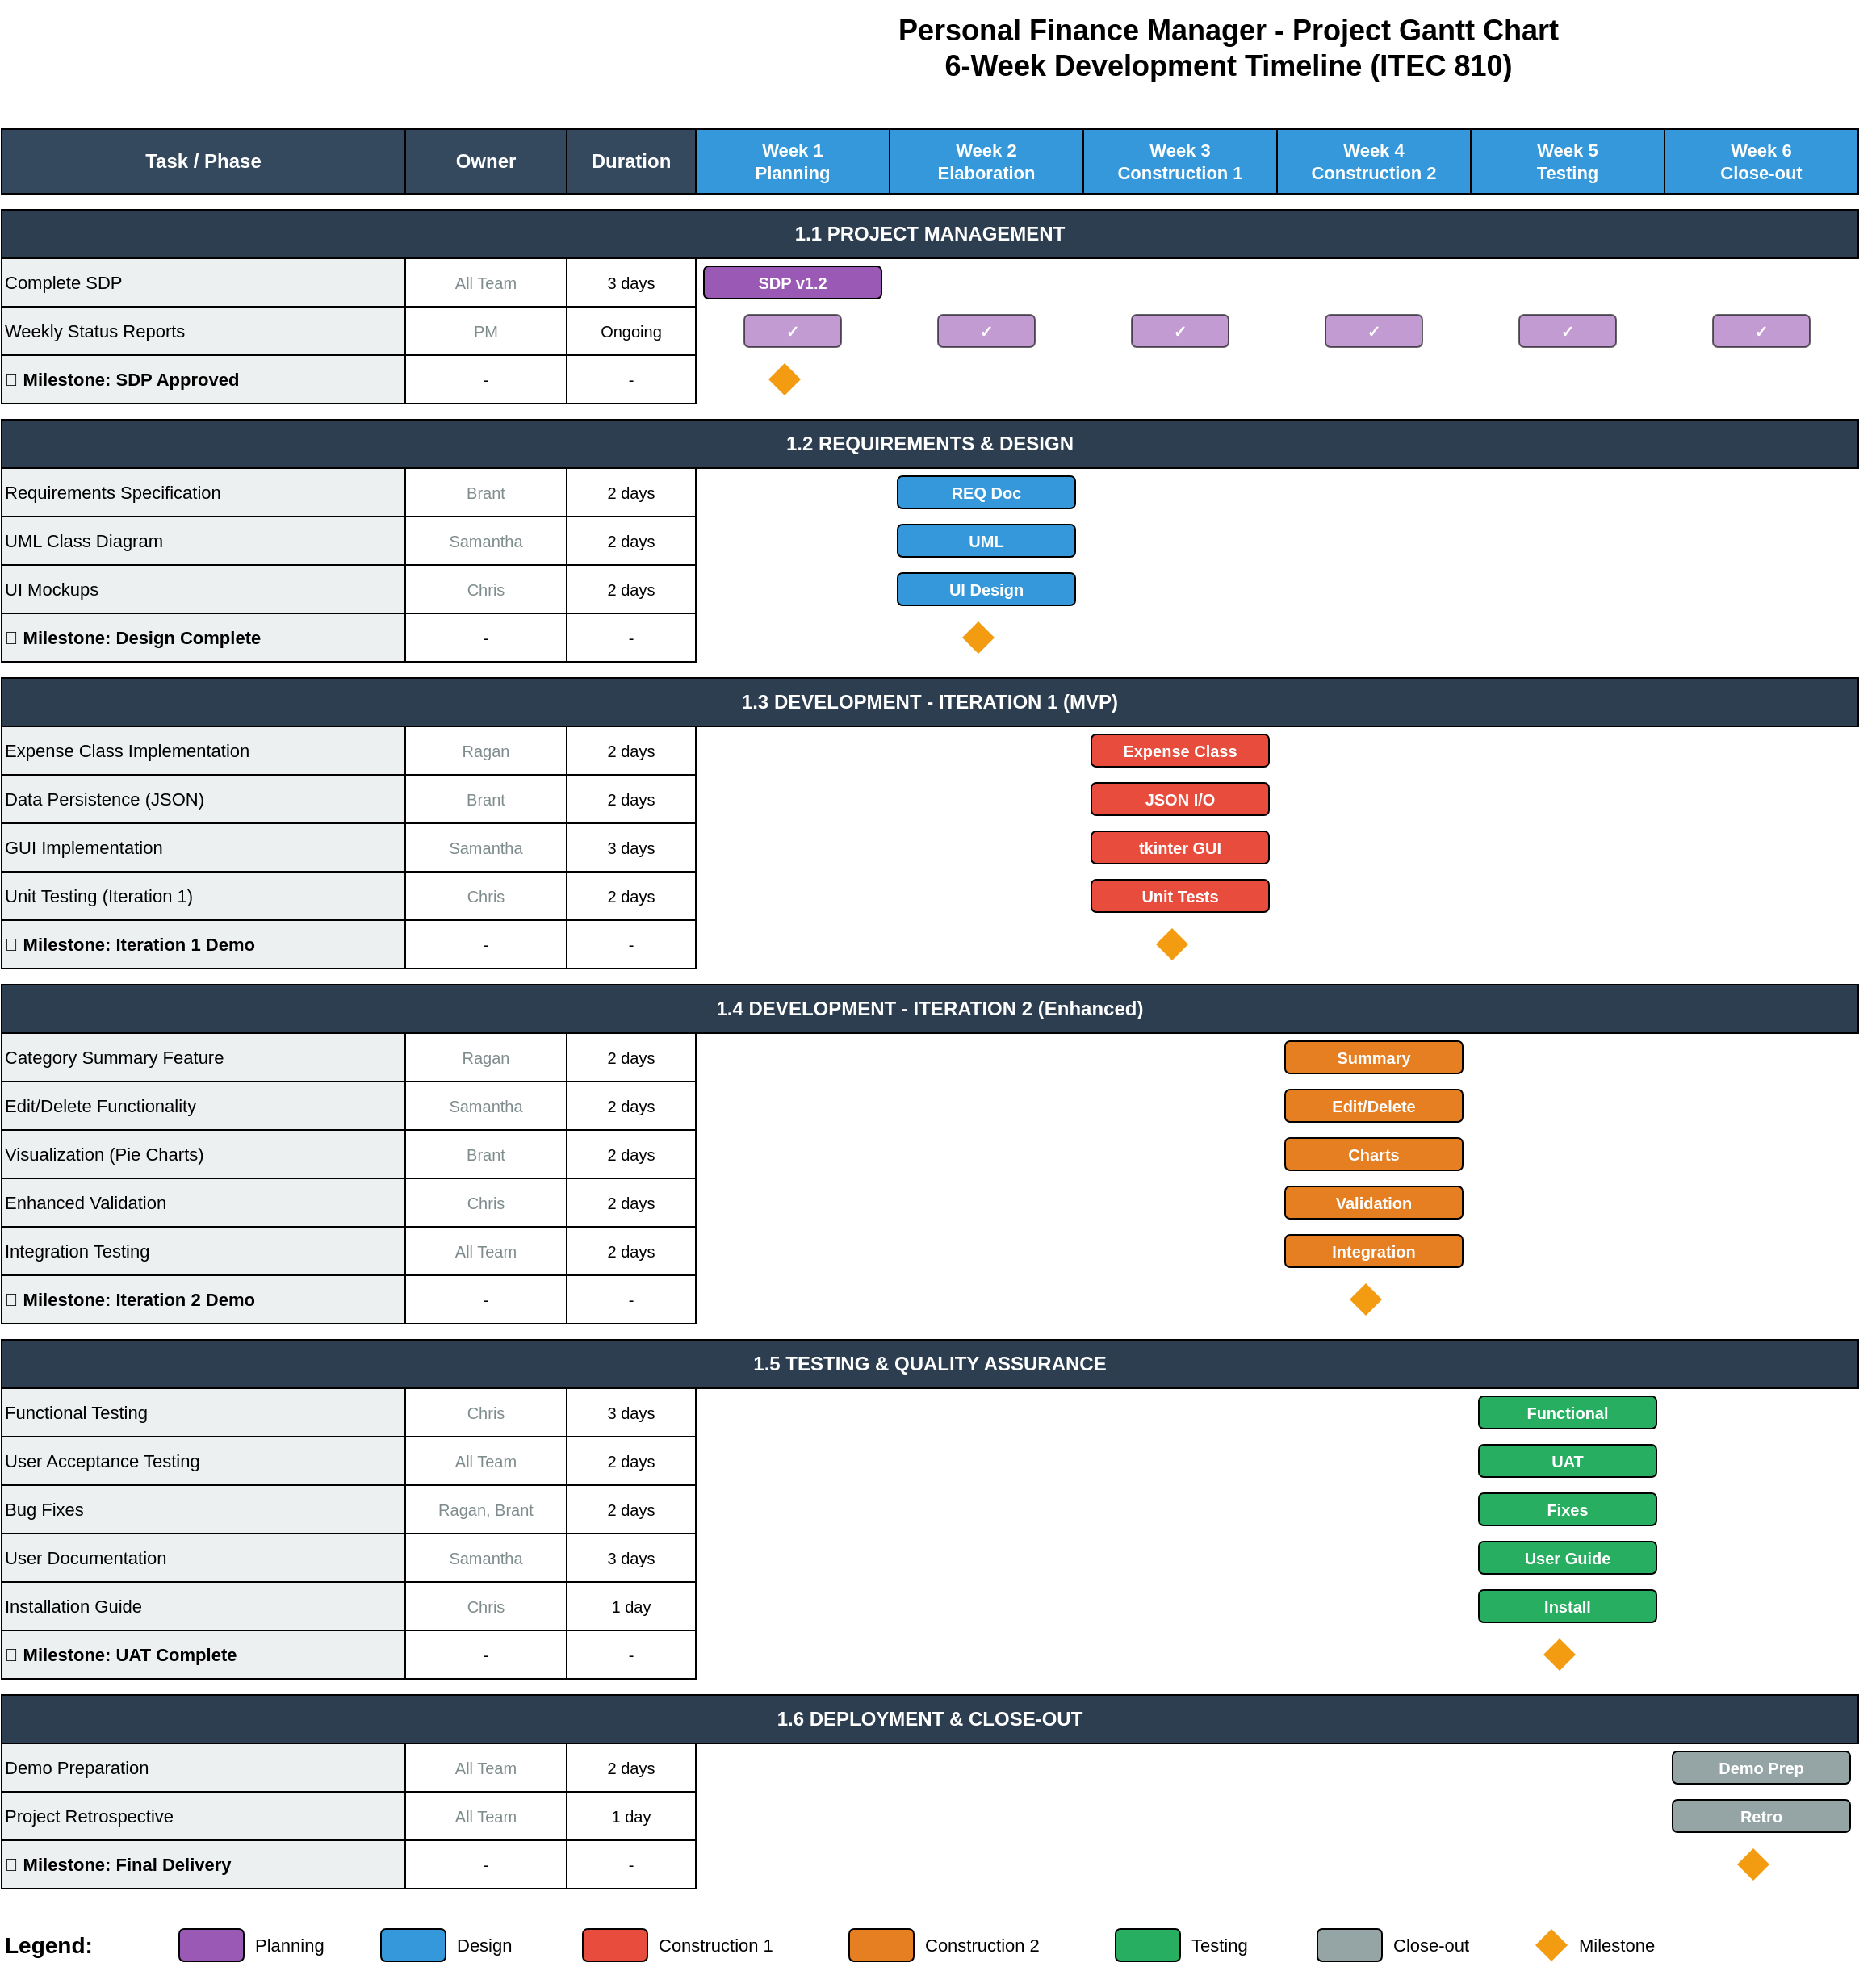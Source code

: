 <mxfile version="21.0.0" type="device">
  <diagram name="Gantt Chart" id="gantt">
    <mxGraphModel dx="1422" dy="794" grid="1" gridSize="10" guides="1" tooltips="1" connect="1" arrows="1" fold="1" page="1" pageScale="1" pageWidth="1600" pageHeight="1200" math="0" shadow="0">
      <root>
        <mxCell id="0"/>
        <mxCell id="1" parent="0"/>
        
        <!-- Title -->
        <mxCell id="title" value="Personal Finance Manager - Project Gantt Chart&#xa;6-Week Development Timeline (ITEC 810)" style="text;html=1;strokeColor=none;fillColor=none;align=center;verticalAlign=middle;whiteSpace=wrap;rounded=0;fontSize=18;fontStyle=1" vertex="1" parent="1">
          <mxGeometry x="400" y="20" width="800" height="60" as="geometry"/>
        </mxCell>

        <!-- Column Headers -->
        <mxCell id="header_task" value="Task / Phase" style="rounded=0;whiteSpace=wrap;html=1;fillColor=#34495e;fontColor=#ffffff;fontStyle=1;fontSize=12;" vertex="1" parent="1">
          <mxGeometry x="40" y="100" width="250" height="40" as="geometry"/>
        </mxCell>
        <mxCell id="header_owner" value="Owner" style="rounded=0;whiteSpace=wrap;html=1;fillColor=#34495e;fontColor=#ffffff;fontStyle=1;fontSize=12;" vertex="1" parent="1">
          <mxGeometry x="290" y="100" width="100" height="40" as="geometry"/>
        </mxCell>
        <mxCell id="header_duration" value="Duration" style="rounded=0;whiteSpace=wrap;html=1;fillColor=#34495e;fontColor=#ffffff;fontStyle=1;fontSize=12;" vertex="1" parent="1">
          <mxGeometry x="390" y="100" width="80" height="40" as="geometry"/>
        </mxCell>
        <mxCell id="header_w1" value="Week 1&#xa;Planning" style="rounded=0;whiteSpace=wrap;html=1;fillColor=#3498db;fontColor=#ffffff;fontStyle=1;fontSize=11;" vertex="1" parent="1">
          <mxGeometry x="470" y="100" width="120" height="40" as="geometry"/>
        </mxCell>
        <mxCell id="header_w2" value="Week 2&#xa;Elaboration" style="rounded=0;whiteSpace=wrap;html=1;fillColor=#3498db;fontColor=#ffffff;fontStyle=1;fontSize=11;" vertex="1" parent="1">
          <mxGeometry x="590" y="100" width="120" height="40" as="geometry"/>
        </mxCell>
        <mxCell id="header_w3" value="Week 3&#xa;Construction 1" style="rounded=0;whiteSpace=wrap;html=1;fillColor=#3498db;fontColor=#ffffff;fontStyle=1;fontSize=11;" vertex="1" parent="1">
          <mxGeometry x="710" y="100" width="120" height="40" as="geometry"/>
        </mxCell>
        <mxCell id="header_w4" value="Week 4&#xa;Construction 2" style="rounded=0;whiteSpace=wrap;html=1;fillColor=#3498db;fontColor=#ffffff;fontStyle=1;fontSize=11;" vertex="1" parent="1">
          <mxGeometry x="830" y="100" width="120" height="40" as="geometry"/>
        </mxCell>
        <mxCell id="header_w5" value="Week 5&#xa;Testing" style="rounded=0;whiteSpace=wrap;html=1;fillColor=#3498db;fontColor=#ffffff;fontStyle=1;fontSize=11;" vertex="1" parent="1">
          <mxGeometry x="950" y="100" width="120" height="40" as="geometry"/>
        </mxCell>
        <mxCell id="header_w6" value="Week 6&#xa;Close-out" style="rounded=0;whiteSpace=wrap;html=1;fillColor=#3498db;fontColor=#ffffff;fontStyle=1;fontSize=11;" vertex="1" parent="1">
          <mxGeometry x="1070" y="100" width="120" height="40" as="geometry"/>
        </mxCell>

        <!-- PHASE 1: PROJECT MANAGEMENT -->
        <mxCell id="phase1" value="1.1 PROJECT MANAGEMENT" style="rounded=0;whiteSpace=wrap;html=1;fillColor=#2c3e50;fontColor=#ffffff;fontStyle=1;fontSize=12;" vertex="1" parent="1">
          <mxGeometry x="40" y="150" width="1150" height="30" as="geometry"/>
        </mxCell>

        <!-- Complete SDP -->
        <mxCell id="task_sdp_name" value="Complete SDP" style="rounded=0;whiteSpace=wrap;html=1;fillColor=#ecf0f1;align=left;fontSize=11;" vertex="1" parent="1">
          <mxGeometry x="40" y="180" width="250" height="30" as="geometry"/>
        </mxCell>
        <mxCell id="task_sdp_owner" value="All Team" style="rounded=0;whiteSpace=wrap;html=1;fillColor=#ffffff;fontSize=10;fontColor=#7f8c8d;" vertex="1" parent="1">
          <mxGeometry x="290" y="180" width="100" height="30" as="geometry"/>
        </mxCell>
        <mxCell id="task_sdp_duration" value="3 days" style="rounded=0;whiteSpace=wrap;html=1;fillColor=#ffffff;fontSize=10;" vertex="1" parent="1">
          <mxGeometry x="390" y="180" width="80" height="30" as="geometry"/>
        </mxCell>
        <mxCell id="task_sdp_bar" value="SDP v1.2" style="rounded=1;whiteSpace=wrap;html=1;fillColor=#9b59b6;fontColor=#ffffff;fontStyle=1;fontSize=10;" vertex="1" parent="1">
          <mxGeometry x="475" y="185" width="110" height="20" as="geometry"/>
        </mxCell>

        <!-- Weekly Status Reports -->
        <mxCell id="task_status_name" value="Weekly Status Reports" style="rounded=0;whiteSpace=wrap;html=1;fillColor=#ecf0f1;align=left;fontSize=11;" vertex="1" parent="1">
          <mxGeometry x="40" y="210" width="250" height="30" as="geometry"/>
        </mxCell>
        <mxCell id="task_status_owner" value="PM" style="rounded=0;whiteSpace=wrap;html=1;fillColor=#ffffff;fontSize=10;fontColor=#7f8c8d;" vertex="1" parent="1">
          <mxGeometry x="290" y="210" width="100" height="30" as="geometry"/>
        </mxCell>
        <mxCell id="task_status_duration" value="Ongoing" style="rounded=0;whiteSpace=wrap;html=1;fillColor=#ffffff;fontSize=10;" vertex="1" parent="1">
          <mxGeometry x="390" y="210" width="80" height="30" as="geometry"/>
        </mxCell>
        <mxCell id="task_status_bar1" value="✓" style="rounded=1;whiteSpace=wrap;html=1;fillColor=#9b59b6;fontColor=#ffffff;fontStyle=1;fontSize=10;opacity=60;" vertex="1" parent="1">
          <mxGeometry x="500" y="215" width="60" height="20" as="geometry"/>
        </mxCell>
        <mxCell id="task_status_bar2" value="✓" style="rounded=1;whiteSpace=wrap;html=1;fillColor=#9b59b6;fontColor=#ffffff;fontStyle=1;fontSize=10;opacity=60;" vertex="1" parent="1">
          <mxGeometry x="620" y="215" width="60" height="20" as="geometry"/>
        </mxCell>
        <mxCell id="task_status_bar3" value="✓" style="rounded=1;whiteSpace=wrap;html=1;fillColor=#9b59b6;fontColor=#ffffff;fontStyle=1;fontSize=10;opacity=60;" vertex="1" parent="1">
          <mxGeometry x="740" y="215" width="60" height="20" as="geometry"/>
        </mxCell>
        <mxCell id="task_status_bar4" value="✓" style="rounded=1;whiteSpace=wrap;html=1;fillColor=#9b59b6;fontColor=#ffffff;fontStyle=1;fontSize=10;opacity=60;" vertex="1" parent="1">
          <mxGeometry x="860" y="215" width="60" height="20" as="geometry"/>
        </mxCell>
        <mxCell id="task_status_bar5" value="✓" style="rounded=1;whiteSpace=wrap;html=1;fillColor=#9b59b6;fontColor=#ffffff;fontStyle=1;fontSize=10;opacity=60;" vertex="1" parent="1">
          <mxGeometry x="980" y="215" width="60" height="20" as="geometry"/>
        </mxCell>
        <mxCell id="task_status_bar6" value="✓" style="rounded=1;whiteSpace=wrap;html=1;fillColor=#9b59b6;fontColor=#ffffff;fontStyle=1;fontSize=10;opacity=60;" vertex="1" parent="1">
          <mxGeometry x="1100" y="215" width="60" height="20" as="geometry"/>
        </mxCell>

        <!-- Milestone: SDP Approved -->
        <mxCell id="milestone1_name" value="🔶 Milestone: SDP Approved" style="rounded=0;whiteSpace=wrap;html=1;fillColor=#ecf0f1;align=left;fontSize=11;fontStyle=1;" vertex="1" parent="1">
          <mxGeometry x="40" y="240" width="250" height="30" as="geometry"/>
        </mxCell>
        <mxCell id="milestone1_owner" value="-" style="rounded=0;whiteSpace=wrap;html=1;fillColor=#ffffff;fontSize=10;" vertex="1" parent="1">
          <mxGeometry x="290" y="240" width="100" height="30" as="geometry"/>
        </mxCell>
        <mxCell id="milestone1_duration" value="-" style="rounded=0;whiteSpace=wrap;html=1;fillColor=#ffffff;fontSize=10;" vertex="1" parent="1">
          <mxGeometry x="390" y="240" width="80" height="30" as="geometry"/>
        </mxCell>
        <mxCell id="milestone1_diamond" value="" style="rhombus;whiteSpace=wrap;html=1;fillColor=#f39c12;strokeColor=none;" vertex="1" parent="1">
          <mxGeometry x="515" y="245" width="20" height="20" as="geometry"/>
        </mxCell>

        <!-- PHASE 2: REQUIREMENTS & DESIGN -->
        <mxCell id="phase2" value="1.2 REQUIREMENTS &amp; DESIGN" style="rounded=0;whiteSpace=wrap;html=1;fillColor=#2c3e50;fontColor=#ffffff;fontStyle=1;fontSize=12;" vertex="1" parent="1">
          <mxGeometry x="40" y="280" width="1150" height="30" as="geometry"/>
        </mxCell>

        <!-- Requirements Specification -->
        <mxCell id="task_req_name" value="Requirements Specification" style="rounded=0;whiteSpace=wrap;html=1;fillColor=#ecf0f1;align=left;fontSize=11;" vertex="1" parent="1">
          <mxGeometry x="40" y="310" width="250" height="30" as="geometry"/>
        </mxCell>
        <mxCell id="task_req_owner" value="Brant" style="rounded=0;whiteSpace=wrap;html=1;fillColor=#ffffff;fontSize=10;fontColor=#7f8c8d;" vertex="1" parent="1">
          <mxGeometry x="290" y="310" width="100" height="30" as="geometry"/>
        </mxCell>
        <mxCell id="task_req_duration" value="2 days" style="rounded=0;whiteSpace=wrap;html=1;fillColor=#ffffff;fontSize=10;" vertex="1" parent="1">
          <mxGeometry x="390" y="310" width="80" height="30" as="geometry"/>
        </mxCell>
        <mxCell id="task_req_bar" value="REQ Doc" style="rounded=1;whiteSpace=wrap;html=1;fillColor=#3498db;fontColor=#ffffff;fontStyle=1;fontSize=10;" vertex="1" parent="1">
          <mxGeometry x="595" y="315" width="110" height="20" as="geometry"/>
        </mxCell>

        <!-- UML Class Diagram -->
        <mxCell id="task_uml_name" value="UML Class Diagram" style="rounded=0;whiteSpace=wrap;html=1;fillColor=#ecf0f1;align=left;fontSize=11;" vertex="1" parent="1">
          <mxGeometry x="40" y="340" width="250" height="30" as="geometry"/>
        </mxCell>
        <mxCell id="task_uml_owner" value="Samantha" style="rounded=0;whiteSpace=wrap;html=1;fillColor=#ffffff;fontSize=10;fontColor=#7f8c8d;" vertex="1" parent="1">
          <mxGeometry x="290" y="340" width="100" height="30" as="geometry"/>
        </mxCell>
        <mxCell id="task_uml_duration" value="2 days" style="rounded=0;whiteSpace=wrap;html=1;fillColor=#ffffff;fontSize=10;" vertex="1" parent="1">
          <mxGeometry x="390" y="340" width="80" height="30" as="geometry"/>
        </mxCell>
        <mxCell id="task_uml_bar" value="UML" style="rounded=1;whiteSpace=wrap;html=1;fillColor=#3498db;fontColor=#ffffff;fontStyle=1;fontSize=10;" vertex="1" parent="1">
          <mxGeometry x="595" y="345" width="110" height="20" as="geometry"/>
        </mxCell>

        <!-- UI Mockups -->
        <mxCell id="task_ui_name" value="UI Mockups" style="rounded=0;whiteSpace=wrap;html=1;fillColor=#ecf0f1;align=left;fontSize=11;" vertex="1" parent="1">
          <mxGeometry x="40" y="370" width="250" height="30" as="geometry"/>
        </mxCell>
        <mxCell id="task_ui_owner" value="Chris" style="rounded=0;whiteSpace=wrap;html=1;fillColor=#ffffff;fontSize=10;fontColor=#7f8c8d;" vertex="1" parent="1">
          <mxGeometry x="290" y="370" width="100" height="30" as="geometry"/>
        </mxCell>
        <mxCell id="task_ui_duration" value="2 days" style="rounded=0;whiteSpace=wrap;html=1;fillColor=#ffffff;fontSize=10;" vertex="1" parent="1">
          <mxGeometry x="390" y="370" width="80" height="30" as="geometry"/>
        </mxCell>
        <mxCell id="task_ui_bar" value="UI Design" style="rounded=1;whiteSpace=wrap;html=1;fillColor=#3498db;fontColor=#ffffff;fontStyle=1;fontSize=10;" vertex="1" parent="1">
          <mxGeometry x="595" y="375" width="110" height="20" as="geometry"/>
        </mxCell>

        <!-- Milestone: Design Complete -->
        <mxCell id="milestone2_name" value="🔶 Milestone: Design Complete" style="rounded=0;whiteSpace=wrap;html=1;fillColor=#ecf0f1;align=left;fontSize=11;fontStyle=1;" vertex="1" parent="1">
          <mxGeometry x="40" y="400" width="250" height="30" as="geometry"/>
        </mxCell>
        <mxCell id="milestone2_owner" value="-" style="rounded=0;whiteSpace=wrap;html=1;fillColor=#ffffff;fontSize=10;" vertex="1" parent="1">
          <mxGeometry x="290" y="400" width="100" height="30" as="geometry"/>
        </mxCell>
        <mxCell id="milestone2_duration" value="-" style="rounded=0;whiteSpace=wrap;html=1;fillColor=#ffffff;fontSize=10;" vertex="1" parent="1">
          <mxGeometry x="390" y="400" width="80" height="30" as="geometry"/>
        </mxCell>
        <mxCell id="milestone2_diamond" value="" style="rhombus;whiteSpace=wrap;html=1;fillColor=#f39c12;strokeColor=none;" vertex="1" parent="1">
          <mxGeometry x="635" y="405" width="20" height="20" as="geometry"/>
        </mxCell>

        <!-- PHASE 3: CONSTRUCTION 1 -->
        <mxCell id="phase3" value="1.3 DEVELOPMENT - ITERATION 1 (MVP)" style="rounded=0;whiteSpace=wrap;html=1;fillColor=#2c3e50;fontColor=#ffffff;fontStyle=1;fontSize=12;" vertex="1" parent="1">
          <mxGeometry x="40" y="440" width="1150" height="30" as="geometry"/>
        </mxCell>

        <!-- Expense Class -->
        <mxCell id="task_expense_name" value="Expense Class Implementation" style="rounded=0;whiteSpace=wrap;html=1;fillColor=#ecf0f1;align=left;fontSize=11;" vertex="1" parent="1">
          <mxGeometry x="40" y="470" width="250" height="30" as="geometry"/>
        </mxCell>
        <mxCell id="task_expense_owner" value="Ragan" style="rounded=0;whiteSpace=wrap;html=1;fillColor=#ffffff;fontSize=10;fontColor=#7f8c8d;" vertex="1" parent="1">
          <mxGeometry x="290" y="470" width="100" height="30" as="geometry"/>
        </mxCell>
        <mxCell id="task_expense_duration" value="2 days" style="rounded=0;whiteSpace=wrap;html=1;fillColor=#ffffff;fontSize=10;" vertex="1" parent="1">
          <mxGeometry x="390" y="470" width="80" height="30" as="geometry"/>
        </mxCell>
        <mxCell id="task_expense_bar" value="Expense Class" style="rounded=1;whiteSpace=wrap;html=1;fillColor=#e74c3c;fontColor=#ffffff;fontStyle=1;fontSize=10;" vertex="1" parent="1">
          <mxGeometry x="715" y="475" width="110" height="20" as="geometry"/>
        </mxCell>

        <!-- Data Persistence -->
        <mxCell id="task_json_name" value="Data Persistence (JSON)" style="rounded=0;whiteSpace=wrap;html=1;fillColor=#ecf0f1;align=left;fontSize=11;" vertex="1" parent="1">
          <mxGeometry x="40" y="500" width="250" height="30" as="geometry"/>
        </mxCell>
        <mxCell id="task_json_owner" value="Brant" style="rounded=0;whiteSpace=wrap;html=1;fillColor=#ffffff;fontSize=10;fontColor=#7f8c8d;" vertex="1" parent="1">
          <mxGeometry x="290" y="500" width="100" height="30" as="geometry"/>
        </mxCell>
        <mxCell id="task_json_duration" value="2 days" style="rounded=0;whiteSpace=wrap;html=1;fillColor=#ffffff;fontSize=10;" vertex="1" parent="1">
          <mxGeometry x="390" y="500" width="80" height="30" as="geometry"/>
        </mxCell>
        <mxCell id="task_json_bar" value="JSON I/O" style="rounded=1;whiteSpace=wrap;html=1;fillColor=#e74c3c;fontColor=#ffffff;fontStyle=1;fontSize=10;" vertex="1" parent="1">
          <mxGeometry x="715" y="505" width="110" height="20" as="geometry"/>
        </mxCell>

        <!-- GUI Implementation -->
        <mxCell id="task_gui_name" value="GUI Implementation" style="rounded=0;whiteSpace=wrap;html=1;fillColor=#ecf0f1;align=left;fontSize=11;" vertex="1" parent="1">
          <mxGeometry x="40" y="530" width="250" height="30" as="geometry"/>
        </mxCell>
        <mxCell id="task_gui_owner" value="Samantha" style="rounded=0;whiteSpace=wrap;html=1;fillColor=#ffffff;fontSize=10;fontColor=#7f8c8d;" vertex="1" parent="1">
          <mxGeometry x="290" y="530" width="100" height="30" as="geometry"/>
        </mxCell>
        <mxCell id="task_gui_duration" value="3 days" style="rounded=0;whiteSpace=wrap;html=1;fillColor=#ffffff;fontSize=10;" vertex="1" parent="1">
          <mxGeometry x="390" y="530" width="80" height="30" as="geometry"/>
        </mxCell>
        <mxCell id="task_gui_bar" value="tkinter GUI" style="rounded=1;whiteSpace=wrap;html=1;fillColor=#e74c3c;fontColor=#ffffff;fontStyle=1;fontSize=10;" vertex="1" parent="1">
          <mxGeometry x="715" y="535" width="110" height="20" as="geometry"/>
        </mxCell>

        <!-- Unit Testing Iter 1 -->
        <mxCell id="task_unit1_name" value="Unit Testing (Iteration 1)" style="rounded=0;whiteSpace=wrap;html=1;fillColor=#ecf0f1;align=left;fontSize=11;" vertex="1" parent="1">
          <mxGeometry x="40" y="560" width="250" height="30" as="geometry"/>
        </mxCell>
        <mxCell id="task_unit1_owner" value="Chris" style="rounded=0;whiteSpace=wrap;html=1;fillColor=#ffffff;fontSize=10;fontColor=#7f8c8d;" vertex="1" parent="1">
          <mxGeometry x="290" y="560" width="100" height="30" as="geometry"/>
        </mxCell>
        <mxCell id="task_unit1_duration" value="2 days" style="rounded=0;whiteSpace=wrap;html=1;fillColor=#ffffff;fontSize=10;" vertex="1" parent="1">
          <mxGeometry x="390" y="560" width="80" height="30" as="geometry"/>
        </mxCell>
        <mxCell id="task_unit1_bar" value="Unit Tests" style="rounded=1;whiteSpace=wrap;html=1;fillColor=#e74c3c;fontColor=#ffffff;fontStyle=1;fontSize=10;" vertex="1" parent="1">
          <mxGeometry x="715" y="565" width="110" height="20" as="geometry"/>
        </mxCell>

        <!-- Milestone: Iteration 1 Demo -->
        <mxCell id="milestone3_name" value="🔶 Milestone: Iteration 1 Demo" style="rounded=0;whiteSpace=wrap;html=1;fillColor=#ecf0f1;align=left;fontSize=11;fontStyle=1;" vertex="1" parent="1">
          <mxGeometry x="40" y="590" width="250" height="30" as="geometry"/>
        </mxCell>
        <mxCell id="milestone3_owner" value="-" style="rounded=0;whiteSpace=wrap;html=1;fillColor=#ffffff;fontSize=10;" vertex="1" parent="1">
          <mxGeometry x="290" y="590" width="100" height="30" as="geometry"/>
        </mxCell>
        <mxCell id="milestone3_duration" value="-" style="rounded=0;whiteSpace=wrap;html=1;fillColor=#ffffff;fontSize=10;" vertex="1" parent="1">
          <mxGeometry x="390" y="590" width="80" height="30" as="geometry"/>
        </mxCell>
        <mxCell id="milestone3_diamond" value="" style="rhombus;whiteSpace=wrap;html=1;fillColor=#f39c12;strokeColor=none;" vertex="1" parent="1">
          <mxGeometry x="755" y="595" width="20" height="20" as="geometry"/>
        </mxCell>

        <!-- PHASE 4: CONSTRUCTION 2 -->
        <mxCell id="phase4" value="1.4 DEVELOPMENT - ITERATION 2 (Enhanced)" style="rounded=0;whiteSpace=wrap;html=1;fillColor=#2c3e50;fontColor=#ffffff;fontStyle=1;fontSize=12;" vertex="1" parent="1">
          <mxGeometry x="40" y="630" width="1150" height="30" as="geometry"/>
        </mxCell>

        <!-- Category Summary -->
        <mxCell id="task_summary_name" value="Category Summary Feature" style="rounded=0;whiteSpace=wrap;html=1;fillColor=#ecf0f1;align=left;fontSize=11;" vertex="1" parent="1">
          <mxGeometry x="40" y="660" width="250" height="30" as="geometry"/>
        </mxCell>
        <mxCell id="task_summary_owner" value="Ragan" style="rounded=0;whiteSpace=wrap;html=1;fillColor=#ffffff;fontSize=10;fontColor=#7f8c8d;" vertex="1" parent="1">
          <mxGeometry x="290" y="660" width="100" height="30" as="geometry"/>
        </mxCell>
        <mxCell id="task_summary_duration" value="2 days" style="rounded=0;whiteSpace=wrap;html=1;fillColor=#ffffff;fontSize=10;" vertex="1" parent="1">
          <mxGeometry x="390" y="660" width="80" height="30" as="geometry"/>
        </mxCell>
        <mxCell id="task_summary_bar" value="Summary" style="rounded=1;whiteSpace=wrap;html=1;fillColor=#e67e22;fontColor=#ffffff;fontStyle=1;fontSize=10;" vertex="1" parent="1">
          <mxGeometry x="835" y="665" width="110" height="20" as="geometry"/>
        </mxCell>

        <!-- Edit/Delete -->
        <mxCell id="task_edit_name" value="Edit/Delete Functionality" style="rounded=0;whiteSpace=wrap;html=1;fillColor=#ecf0f1;align=left;fontSize=11;" vertex="1" parent="1">
          <mxGeometry x="40" y="690" width="250" height="30" as="geometry"/>
        </mxCell>
        <mxCell id="task_edit_owner" value="Samantha" style="rounded=0;whiteSpace=wrap;html=1;fillColor=#ffffff;fontSize=10;fontColor=#7f8c8d;" vertex="1" parent="1">
          <mxGeometry x="290" y="690" width="100" height="30" as="geometry"/>
        </mxCell>
        <mxCell id="task_edit_duration" value="2 days" style="rounded=0;whiteSpace=wrap;html=1;fillColor=#ffffff;fontSize=10;" vertex="1" parent="1">
          <mxGeometry x="390" y="690" width="80" height="30" as="geometry"/>
        </mxCell>
        <mxCell id="task_edit_bar" value="Edit/Delete" style="rounded=1;whiteSpace=wrap;html=1;fillColor=#e67e22;fontColor=#ffffff;fontStyle=1;fontSize=10;" vertex="1" parent="1">
          <mxGeometry x="835" y="695" width="110" height="20" as="geometry"/>
        </mxCell>

        <!-- Visualization -->
        <mxCell id="task_viz_name" value="Visualization (Pie Charts)" style="rounded=0;whiteSpace=wrap;html=1;fillColor=#ecf0f1;align=left;fontSize=11;" vertex="1" parent="1">
          <mxGeometry x="40" y="720" width="250" height="30" as="geometry"/>
        </mxCell>
        <mxCell id="task_viz_owner" value="Brant" style="rounded=0;whiteSpace=wrap;html=1;fillColor=#ffffff;fontSize=10;fontColor=#7f8c8d;" vertex="1" parent="1">
          <mxGeometry x="290" y="720" width="100" height="30" as="geometry"/>
        </mxCell>
        <mxCell id="task_viz_duration" value="2 days" style="rounded=0;whiteSpace=wrap;html=1;fillColor=#ffffff;fontSize=10;" vertex="1" parent="1">
          <mxGeometry x="390" y="720" width="80" height="30" as="geometry"/>
        </mxCell>
        <mxCell id="task_viz_bar" value="Charts" style="rounded=1;whiteSpace=wrap;html=1;fillColor=#e67e22;fontColor=#ffffff;fontStyle=1;fontSize=10;" vertex="1" parent="1">
          <mxGeometry x="835" y="725" width="110" height="20" as="geometry"/>
        </mxCell>

        <!-- Enhanced Validation -->
        <mxCell id="task_valid_name" value="Enhanced Validation" style="rounded=0;whiteSpace=wrap;html=1;fillColor=#ecf0f1;align=left;fontSize=11;" vertex="1" parent="1">
          <mxGeometry x="40" y="750" width="250" height="30" as="geometry"/>
        </mxCell>
        <mxCell id="task_valid_owner" value="Chris" style="rounded=0;whiteSpace=wrap;html=1;fillColor=#ffffff;fontSize=10;fontColor=#7f8c8d;" vertex="1" parent="1">
          <mxGeometry x="290" y="750" width="100" height="30" as="geometry"/>
        </mxCell>
        <mxCell id="task_valid_duration" value="2 days" style="rounded=0;whiteSpace=wrap;html=1;fillColor=#ffffff;fontSize=10;" vertex="1" parent="1">
          <mxGeometry x="390" y="750" width="80" height="30" as="geometry"/>
        </mxCell>
        <mxCell id="task_valid_bar" value="Validation" style="rounded=1;whiteSpace=wrap;html=1;fillColor=#e67e22;fontColor=#ffffff;fontStyle=1;fontSize=10;" vertex="1" parent="1">
          <mxGeometry x="835" y="755" width="110" height="20" as="geometry"/>
        </mxCell>

        <!-- Integration Testing -->
        <mxCell id="task_integ_name" value="Integration Testing" style="rounded=0;whiteSpace=wrap;html=1;fillColor=#ecf0f1;align=left;fontSize=11;" vertex="1" parent="1">
          <mxGeometry x="40" y="780" width="250" height="30" as="geometry"/>
        </mxCell>
        <mxCell id="task_integ_owner" value="All Team" style="rounded=0;whiteSpace=wrap;html=1;fillColor=#ffffff;fontSize=10;fontColor=#7f8c8d;" vertex="1" parent="1">
          <mxGeometry x="290" y="780" width="100" height="30" as="geometry"/>
        </mxCell>
        <mxCell id="task_integ_duration" value="2 days" style="rounded=0;whiteSpace=wrap;html=1;fillColor=#ffffff;fontSize=10;" vertex="1" parent="1">
          <mxGeometry x="390" y="780" width="80" height="30" as="geometry"/>
        </mxCell>
        <mxCell id="task_integ_bar" value="Integration" style="rounded=1;whiteSpace=wrap;html=1;fillColor=#e67e22;fontColor=#ffffff;fontStyle=1;fontSize=10;" vertex="1" parent="1">
          <mxGeometry x="835" y="785" width="110" height="20" as="geometry"/>
        </mxCell>

        <!-- Milestone: Iteration 2 Demo -->
        <mxCell id="milestone4_name" value="🔶 Milestone: Iteration 2 Demo" style="rounded=0;whiteSpace=wrap;html=1;fillColor=#ecf0f1;align=left;fontSize=11;fontStyle=1;" vertex="1" parent="1">
          <mxGeometry x="40" y="810" width="250" height="30" as="geometry"/>
        </mxCell>
        <mxCell id="milestone4_owner" value="-" style="rounded=0;whiteSpace=wrap;html=1;fillColor=#ffffff;fontSize=10;" vertex="1" parent="1">
          <mxGeometry x="290" y="810" width="100" height="30" as="geometry"/>
        </mxCell>
        <mxCell id="milestone4_duration" value="-" style="rounded=0;whiteSpace=wrap;html=1;fillColor=#ffffff;fontSize=10;" vertex="1" parent="1">
          <mxGeometry x="390" y="810" width="80" height="30" as="geometry"/>
        </mxCell>
        <mxCell id="milestone4_diamond" value="" style="rhombus;whiteSpace=wrap;html=1;fillColor=#f39c12;strokeColor=none;" vertex="1" parent="1">
          <mxGeometry x="875" y="815" width="20" height="20" as="geometry"/>
        </mxCell>

        <!-- PHASE 5: TESTING -->
        <mxCell id="phase5" value="1.5 TESTING &amp; QUALITY ASSURANCE" style="rounded=0;whiteSpace=wrap;html=1;fillColor=#2c3e50;fontColor=#ffffff;fontStyle=1;fontSize=12;" vertex="1" parent="1">
          <mxGeometry x="40" y="850" width="1150" height="30" as="geometry"/>
        </mxCell>

        <!-- Functional Testing -->
        <mxCell id="task_func_name" value="Functional Testing" style="rounded=0;whiteSpace=wrap;html=1;fillColor=#ecf0f1;align=left;fontSize=11;" vertex="1" parent="1">
          <mxGeometry x="40" y="880" width="250" height="30" as="geometry"/>
        </mxCell>
        <mxCell id="task_func_owner" value="Chris" style="rounded=0;whiteSpace=wrap;html=1;fillColor=#ffffff;fontSize=10;fontColor=#7f8c8d;" vertex="1" parent="1">
          <mxGeometry x="290" y="880" width="100" height="30" as="geometry"/>
        </mxCell>
        <mxCell id="task_func_duration" value="3 days" style="rounded=0;whiteSpace=wrap;html=1;fillColor=#ffffff;fontSize=10;" vertex="1" parent="1">
          <mxGeometry x="390" y="880" width="80" height="30" as="geometry"/>
        </mxCell>
        <mxCell id="task_func_bar" value="Functional" style="rounded=1;whiteSpace=wrap;html=1;fillColor=#27ae60;fontColor=#ffffff;fontStyle=1;fontSize=10;" vertex="1" parent="1">
          <mxGeometry x="955" y="885" width="110" height="20" as="geometry"/>
        </mxCell>

        <!-- UAT -->
        <mxCell id="task_uat_name" value="User Acceptance Testing" style="rounded=0;whiteSpace=wrap;html=1;fillColor=#ecf0f1;align=left;fontSize=11;" vertex="1" parent="1">
          <mxGeometry x="40" y="910" width="250" height="30" as="geometry"/>
        </mxCell>
        <mxCell id="task_uat_owner" value="All Team" style="rounded=0;whiteSpace=wrap;html=1;fillColor=#ffffff;fontSize=10;fontColor=#7f8c8d;" vertex="1" parent="1">
          <mxGeometry x="290" y="910" width="100" height="30" as="geometry"/>
        </mxCell>
        <mxCell id="task_uat_duration" value="2 days" style="rounded=0;whiteSpace=wrap;html=1;fillColor=#ffffff;fontSize=10;" vertex="1" parent="1">
          <mxGeometry x="390" y="910" width="80" height="30" as="geometry"/>
        </mxCell>
        <mxCell id="task_uat_bar" value="UAT" style="rounded=1;whiteSpace=wrap;html=1;fillColor=#27ae60;fontColor=#ffffff;fontStyle=1;fontSize=10;" vertex="1" parent="1">
          <mxGeometry x="955" y="915" width="110" height="20" as="geometry"/>
        </mxCell>

        <!-- Bug Fixes -->
        <mxCell id="task_bugs_name" value="Bug Fixes" style="rounded=0;whiteSpace=wrap;html=1;fillColor=#ecf0f1;align=left;fontSize=11;" vertex="1" parent="1">
          <mxGeometry x="40" y="940" width="250" height="30" as="geometry"/>
        </mxCell>
        <mxCell id="task_bugs_owner" value="Ragan, Brant" style="rounded=0;whiteSpace=wrap;html=1;fillColor=#ffffff;fontSize=10;fontColor=#7f8c8d;" vertex="1" parent="1">
          <mxGeometry x="290" y="940" width="100" height="30" as="geometry"/>
        </mxCell>
        <mxCell id="task_bugs_duration" value="2 days" style="rounded=0;whiteSpace=wrap;html=1;fillColor=#ffffff;fontSize=10;" vertex="1" parent="1">
          <mxGeometry x="390" y="940" width="80" height="30" as="geometry"/>
        </mxCell>
        <mxCell id="task_bugs_bar" value="Fixes" style="rounded=1;whiteSpace=wrap;html=1;fillColor=#27ae60;fontColor=#ffffff;fontStyle=1;fontSize=10;" vertex="1" parent="1">
          <mxGeometry x="955" y="945" width="110" height="20" as="geometry"/>
        </mxCell>

        <!-- User Documentation -->
        <mxCell id="task_doc_name" value="User Documentation" style="rounded=0;whiteSpace=wrap;html=1;fillColor=#ecf0f1;align=left;fontSize=11;" vertex="1" parent="1">
          <mxGeometry x="40" y="970" width="250" height="30" as="geometry"/>
        </mxCell>
        <mxCell id="task_doc_owner" value="Samantha" style="rounded=0;whiteSpace=wrap;html=1;fillColor=#ffffff;fontSize=10;fontColor=#7f8c8d;" vertex="1" parent="1">
          <mxGeometry x="290" y="970" width="100" height="30" as="geometry"/>
        </mxCell>
        <mxCell id="task_doc_duration" value="3 days" style="rounded=0;whiteSpace=wrap;html=1;fillColor=#ffffff;fontSize=10;" vertex="1" parent="1">
          <mxGeometry x="390" y="970" width="80" height="30" as="geometry"/>
        </mxCell>
        <mxCell id="task_doc_bar" value="User Guide" style="rounded=1;whiteSpace=wrap;html=1;fillColor=#27ae60;fontColor=#ffffff;fontStyle=1;fontSize=10;" vertex="1" parent="1">
          <mxGeometry x="955" y="975" width="110" height="20" as="geometry"/>
        </mxCell>

        <!-- Installation Guide -->
        <mxCell id="task_install_name" value="Installation Guide" style="rounded=0;whiteSpace=wrap;html=1;fillColor=#ecf0f1;align=left;fontSize=11;" vertex="1" parent="1">
          <mxGeometry x="40" y="1000" width="250" height="30" as="geometry"/>
        </mxCell>
        <mxCell id="task_install_owner" value="Chris" style="rounded=0;whiteSpace=wrap;html=1;fillColor=#ffffff;fontSize=10;fontColor=#7f8c8d;" vertex="1" parent="1">
          <mxGeometry x="290" y="1000" width="100" height="30" as="geometry"/>
        </mxCell>
        <mxCell id="task_install_duration" value="1 day" style="rounded=0;whiteSpace=wrap;html=1;fillColor=#ffffff;fontSize=10;" vertex="1" parent="1">
          <mxGeometry x="390" y="1000" width="80" height="30" as="geometry"/>
        </mxCell>
        <mxCell id="task_install_bar" value="Install" style="rounded=1;whiteSpace=wrap;html=1;fillColor=#27ae60;fontColor=#ffffff;fontStyle=1;fontSize=10;" vertex="1" parent="1">
          <mxGeometry x="955" y="1005" width="110" height="20" as="geometry"/>
        </mxCell>

        <!-- Milestone: UAT Complete -->
        <mxCell id="milestone5_name" value="🔶 Milestone: UAT Complete" style="rounded=0;whiteSpace=wrap;html=1;fillColor=#ecf0f1;align=left;fontSize=11;fontStyle=1;" vertex="1" parent="1">
          <mxGeometry x="40" y="1030" width="250" height="30" as="geometry"/>
        </mxCell>
        <mxCell id="milestone5_owner" value="-" style="rounded=0;whiteSpace=wrap;html=1;fillColor=#ffffff;fontSize=10;" vertex="1" parent="1">
          <mxGeometry x="290" y="1030" width="100" height="30" as="geometry"/>
        </mxCell>
        <mxCell id="milestone5_duration" value="-" style="rounded=0;whiteSpace=wrap;html=1;fillColor=#ffffff;fontSize=10;" vertex="1" parent="1">
          <mxGeometry x="390" y="1030" width="80" height="30" as="geometry"/>
        </mxCell>
        <mxCell id="milestone5_diamond" value="" style="rhombus;whiteSpace=wrap;html=1;fillColor=#f39c12;strokeColor=none;" vertex="1" parent="1">
          <mxGeometry x="995" y="1035" width="20" height="20" as="geometry"/>
        </mxCell>

        <!-- PHASE 6: CLOSE-OUT -->
        <mxCell id="phase6" value="1.6 DEPLOYMENT &amp; CLOSE-OUT" style="rounded=0;whiteSpace=wrap;html=1;fillColor=#2c3e50;fontColor=#ffffff;fontStyle=1;fontSize=12;" vertex="1" parent="1">
          <mxGeometry x="40" y="1070" width="1150" height="30" as="geometry"/>
        </mxCell>

        <!-- Demo Preparation -->
        <mxCell id="task_demo_name" value="Demo Preparation" style="rounded=0;whiteSpace=wrap;html=1;fillColor=#ecf0f1;align=left;fontSize=11;" vertex="1" parent="1">
          <mxGeometry x="40" y="1100" width="250" height="30" as="geometry"/>
        </mxCell>
        <mxCell id="task_demo_owner" value="All Team" style="rounded=0;whiteSpace=wrap;html=1;fillColor=#ffffff;fontSize=10;fontColor=#7f8c8d;" vertex="1" parent="1">
          <mxGeometry x="290" y="1100" width="100" height="30" as="geometry"/>
        </mxCell>
        <mxCell id="task_demo_duration" value="2 days" style="rounded=0;whiteSpace=wrap;html=1;fillColor=#ffffff;fontSize=10;" vertex="1" parent="1">
          <mxGeometry x="390" y="1100" width="80" height="30" as="geometry"/>
        </mxCell>
        <mxCell id="task_demo_bar" value="Demo Prep" style="rounded=1;whiteSpace=wrap;html=1;fillColor=#95a5a6;fontColor=#ffffff;fontStyle=1;fontSize=10;" vertex="1" parent="1">
          <mxGeometry x="1075" y="1105" width="110" height="20" as="geometry"/>
        </mxCell>

        <!-- Retrospective -->
        <mxCell id="task_retro_name" value="Project Retrospective" style="rounded=0;whiteSpace=wrap;html=1;fillColor=#ecf0f1;align=left;fontSize=11;" vertex="1" parent="1">
          <mxGeometry x="40" y="1130" width="250" height="30" as="geometry"/>
        </mxCell>
        <mxCell id="task_retro_owner" value="All Team" style="rounded=0;whiteSpace=wrap;html=1;fillColor=#ffffff;fontSize=10;fontColor=#7f8c8d;" vertex="1" parent="1">
          <mxGeometry x="290" y="1130" width="100" height="30" as="geometry"/>
        </mxCell>
        <mxCell id="task_retro_duration" value="1 day" style="rounded=0;whiteSpace=wrap;html=1;fillColor=#ffffff;fontSize=10;" vertex="1" parent="1">
          <mxGeometry x="390" y="1130" width="80" height="30" as="geometry"/>
        </mxCell>
        <mxCell id="task_retro_bar" value="Retro" style="rounded=1;whiteSpace=wrap;html=1;fillColor=#95a5a6;fontColor=#ffffff;fontStyle=1;fontSize=10;" vertex="1" parent="1">
          <mxGeometry x="1075" y="1135" width="110" height="20" as="geometry"/>
        </mxCell>

        <!-- Milestone: Final Delivery -->
        <mxCell id="milestone6_name" value="🔶 Milestone: Final Delivery" style="rounded=0;whiteSpace=wrap;html=1;fillColor=#ecf0f1;align=left;fontSize=11;fontStyle=1;" vertex="1" parent="1">
          <mxGeometry x="40" y="1160" width="250" height="30" as="geometry"/>
        </mxCell>
        <mxCell id="milestone6_owner" value="-" style="rounded=0;whiteSpace=wrap;html=1;fillColor=#ffffff;fontSize=10;" vertex="1" parent="1">
          <mxGeometry x="290" y="1160" width="100" height="30" as="geometry"/>
        </mxCell>
        <mxCell id="milestone6_duration" value="-" style="rounded=0;whiteSpace=wrap;html=1;fillColor=#ffffff;fontSize=10;" vertex="1" parent="1">
          <mxGeometry x="390" y="1160" width="80" height="30" as="geometry"/>
        </mxCell>
        <mxCell id="milestone6_diamond" value="" style="rhombus;whiteSpace=wrap;html=1;fillColor=#f39c12;strokeColor=none;" vertex="1" parent="1">
          <mxGeometry x="1115" y="1165" width="20" height="20" as="geometry"/>
        </mxCell>

        <!-- Legend -->
        <mxCell id="legend_title" value="Legend:" style="text;html=1;strokeColor=none;fillColor=none;align=left;verticalAlign=middle;whiteSpace=wrap;rounded=0;fontSize=14;fontStyle=1" vertex="1" parent="1">
          <mxGeometry x="40" y="1210" width="100" height="30" as="geometry"/>
        </mxCell>

        <mxCell id="legend_planning" value="" style="rounded=1;whiteSpace=wrap;html=1;fillColor=#9b59b6;" vertex="1" parent="1">
          <mxGeometry x="150" y="1215" width="40" height="20" as="geometry"/>
        </mxCell>
        <mxCell id="legend_planning_text" value="Planning" style="text;html=1;strokeColor=none;fillColor=none;align=left;verticalAlign=middle;whiteSpace=wrap;rounded=0;fontSize=11" vertex="1" parent="1">
          <mxGeometry x="195" y="1210" width="80" height="30" as="geometry"/>
        </mxCell>

        <mxCell id="legend_design" value="" style="rounded=1;whiteSpace=wrap;html=1;fillColor=#3498db;" vertex="1" parent="1">
          <mxGeometry x="275" y="1215" width="40" height="20" as="geometry"/>
        </mxCell>
        <mxCell id="legend_design_text" value="Design" style="text;html=1;strokeColor=none;fillColor=none;align=left;verticalAlign=middle;whiteSpace=wrap;rounded=0;fontSize=11" vertex="1" parent="1">
          <mxGeometry x="320" y="1210" width="80" height="30" as="geometry"/>
        </mxCell>

        <mxCell id="legend_const1" value="" style="rounded=1;whiteSpace=wrap;html=1;fillColor=#e74c3c;" vertex="1" parent="1">
          <mxGeometry x="400" y="1215" width="40" height="20" as="geometry"/>
        </mxCell>
        <mxCell id="legend_const1_text" value="Construction 1" style="text;html=1;strokeColor=none;fillColor=none;align=left;verticalAlign=middle;whiteSpace=wrap;rounded=0;fontSize=11" vertex="1" parent="1">
          <mxGeometry x="445" y="1210" width="120" height="30" as="geometry"/>
        </mxCell>

        <mxCell id="legend_const2" value="" style="rounded=1;whiteSpace=wrap;html=1;fillColor=#e67e22;" vertex="1" parent="1">
          <mxGeometry x="565" y="1215" width="40" height="20" as="geometry"/>
        </mxCell>
        <mxCell id="legend_const2_text" value="Construction 2" style="text;html=1;strokeColor=none;fillColor=none;align=left;verticalAlign=middle;whiteSpace=wrap;rounded=0;fontSize=11" vertex="1" parent="1">
          <mxGeometry x="610" y="1210" width="120" height="30" as="geometry"/>
        </mxCell>

        <mxCell id="legend_testing" value="" style="rounded=1;whiteSpace=wrap;html=1;fillColor=#27ae60;" vertex="1" parent="1">
          <mxGeometry x="730" y="1215" width="40" height="20" as="geometry"/>
        </mxCell>
        <mxCell id="legend_testing_text" value="Testing" style="text;html=1;strokeColor=none;fillColor=none;align=left;verticalAlign=middle;whiteSpace=wrap;rounded=0;fontSize=11" vertex="1" parent="1">
          <mxGeometry x="775" y="1210" width="80" height="30" as="geometry"/>
        </mxCell>

        <mxCell id="legend_closeout" value="" style="rounded=1;whiteSpace=wrap;html=1;fillColor=#95a5a6;" vertex="1" parent="1">
          <mxGeometry x="855" y="1215" width="40" height="20" as="geometry"/>
        </mxCell>
        <mxCell id="legend_closeout_text" value="Close-out" style="text;html=1;strokeColor=none;fillColor=none;align=left;verticalAlign=middle;whiteSpace=wrap;rounded=0;fontSize=11" vertex="1" parent="1">
          <mxGeometry x="900" y="1210" width="80" height="30" as="geometry"/>
        </mxCell>

        <mxCell id="legend_milestone" value="" style="rhombus;whiteSpace=wrap;html=1;fillColor=#f39c12;strokeColor=none;" vertex="1" parent="1">
          <mxGeometry x="990" y="1215" width="20" height="20" as="geometry"/>
        </mxCell>
        <mxCell id="legend_milestone_text" value="Milestone" style="text;html=1;strokeColor=none;fillColor=none;align=left;verticalAlign=middle;whiteSpace=wrap;rounded=0;fontSize=11" vertex="1" parent="1">
          <mxGeometry x="1015" y="1210" width="80" height="30" as="geometry"/>
        </mxCell>

      </root>
    </mxGraphModel>
  </diagram>
</mxfile>